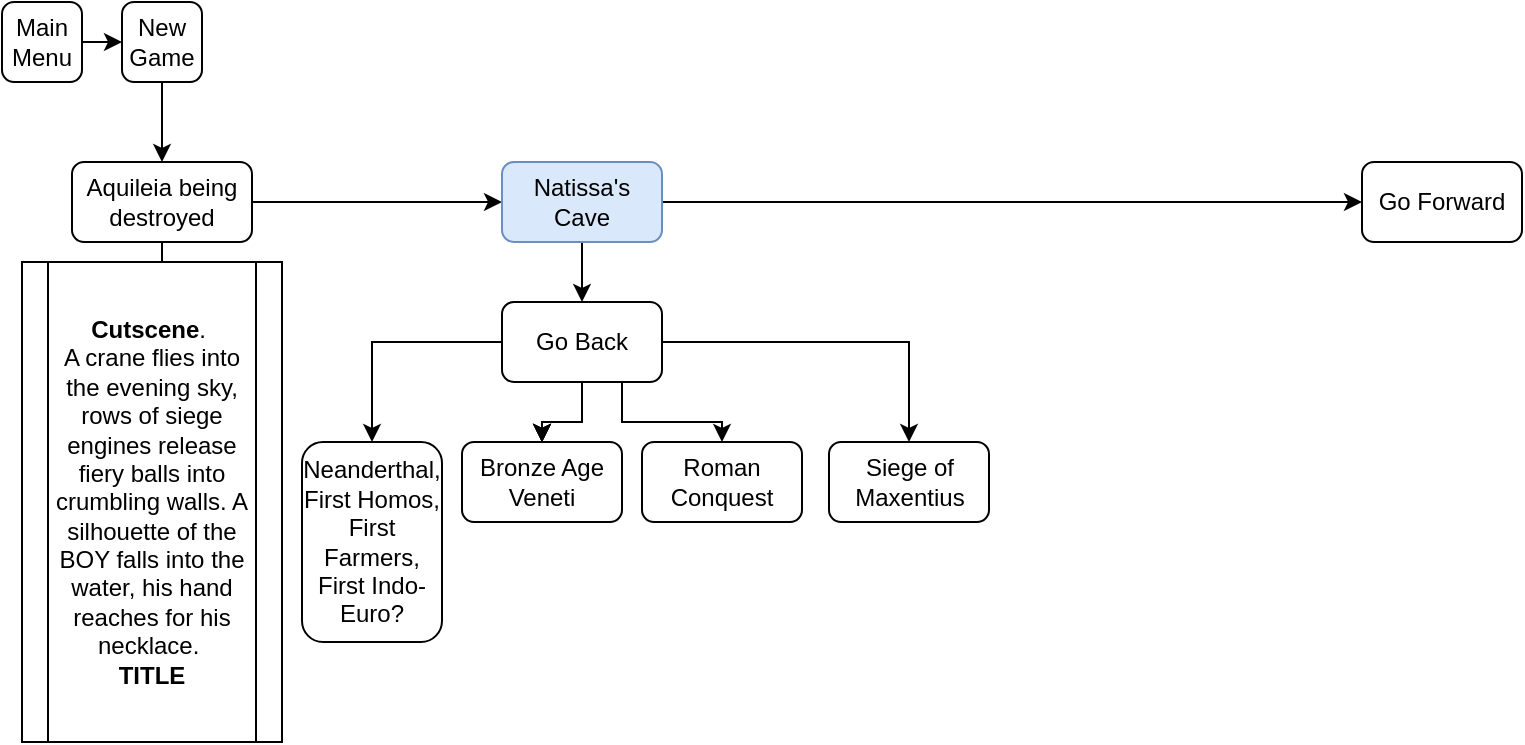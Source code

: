 <mxfile version="20.2.0" type="github" pages="2">
  <diagram id="C5RBs43oDa-KdzZeNtuy" name="Narrative">
    <mxGraphModel dx="927" dy="653" grid="1" gridSize="10" guides="1" tooltips="1" connect="1" arrows="1" fold="1" page="1" pageScale="1" pageWidth="827" pageHeight="1169" math="0" shadow="0">
      <root>
        <mxCell id="WIyWlLk6GJQsqaUBKTNV-0" />
        <mxCell id="WIyWlLk6GJQsqaUBKTNV-1" parent="WIyWlLk6GJQsqaUBKTNV-0" />
        <mxCell id="QlIHeRWrZSMJ85u70a5e-8" value="" style="edgeStyle=orthogonalEdgeStyle;rounded=0;orthogonalLoop=1;jettySize=auto;html=1;" parent="WIyWlLk6GJQsqaUBKTNV-1" source="WIyWlLk6GJQsqaUBKTNV-3" edge="1">
          <mxGeometry relative="1" as="geometry">
            <mxPoint x="60" y="20" as="targetPoint" />
          </mxGeometry>
        </mxCell>
        <mxCell id="WIyWlLk6GJQsqaUBKTNV-3" value="Main Menu" style="rounded=1;whiteSpace=wrap;html=1;fontSize=12;glass=0;strokeWidth=1;shadow=0;" parent="WIyWlLk6GJQsqaUBKTNV-1" vertex="1">
          <mxGeometry width="40" height="40" as="geometry" />
        </mxCell>
        <mxCell id="QlIHeRWrZSMJ85u70a5e-9" value="" style="edgeStyle=orthogonalEdgeStyle;rounded=0;orthogonalLoop=1;jettySize=auto;html=1;" parent="WIyWlLk6GJQsqaUBKTNV-1" source="QlIHeRWrZSMJ85u70a5e-0" target="QlIHeRWrZSMJ85u70a5e-1" edge="1">
          <mxGeometry relative="1" as="geometry" />
        </mxCell>
        <mxCell id="QlIHeRWrZSMJ85u70a5e-0" value="New Game" style="rounded=1;whiteSpace=wrap;html=1;" parent="WIyWlLk6GJQsqaUBKTNV-1" vertex="1">
          <mxGeometry x="60" width="40" height="40" as="geometry" />
        </mxCell>
        <mxCell id="siCa09k7MKSfPxcZA8U0-0" value="" style="edgeStyle=orthogonalEdgeStyle;rounded=0;orthogonalLoop=1;jettySize=auto;html=1;" edge="1" parent="WIyWlLk6GJQsqaUBKTNV-1" source="QlIHeRWrZSMJ85u70a5e-1" target="dtT_1Ptxivxi_Ox9DGaR-1">
          <mxGeometry relative="1" as="geometry" />
        </mxCell>
        <mxCell id="siCa09k7MKSfPxcZA8U0-26" style="edgeStyle=orthogonalEdgeStyle;rounded=0;orthogonalLoop=1;jettySize=auto;html=1;entryX=0;entryY=0.5;entryDx=0;entryDy=0;" edge="1" parent="WIyWlLk6GJQsqaUBKTNV-1" source="QlIHeRWrZSMJ85u70a5e-1" target="siCa09k7MKSfPxcZA8U0-1">
          <mxGeometry relative="1" as="geometry" />
        </mxCell>
        <mxCell id="QlIHeRWrZSMJ85u70a5e-1" value="Aquileia being destroyed" style="rounded=1;whiteSpace=wrap;html=1;" parent="WIyWlLk6GJQsqaUBKTNV-1" vertex="1">
          <mxGeometry x="35" y="80" width="90" height="40" as="geometry" />
        </mxCell>
        <mxCell id="dtT_1Ptxivxi_Ox9DGaR-1" value="&lt;b&gt;Cutscene&lt;/b&gt;.&amp;nbsp;&lt;br&gt;A crane flies into the evening sky, rows of siege engines release fiery balls into crumbling walls. A silhouette of the BOY falls into the water, his hand reaches for his necklace.&amp;nbsp;&lt;br&gt;&lt;b&gt;TITLE&lt;/b&gt;" style="shape=process;whiteSpace=wrap;html=1;backgroundOutline=1;" parent="WIyWlLk6GJQsqaUBKTNV-1" vertex="1">
          <mxGeometry x="10" y="130" width="130" height="240" as="geometry" />
        </mxCell>
        <mxCell id="siCa09k7MKSfPxcZA8U0-4" value="" style="edgeStyle=orthogonalEdgeStyle;rounded=0;orthogonalLoop=1;jettySize=auto;html=1;" edge="1" parent="WIyWlLk6GJQsqaUBKTNV-1" source="siCa09k7MKSfPxcZA8U0-1" target="siCa09k7MKSfPxcZA8U0-3">
          <mxGeometry relative="1" as="geometry" />
        </mxCell>
        <mxCell id="siCa09k7MKSfPxcZA8U0-6" value="" style="edgeStyle=orthogonalEdgeStyle;rounded=0;orthogonalLoop=1;jettySize=auto;html=1;" edge="1" parent="WIyWlLk6GJQsqaUBKTNV-1" source="siCa09k7MKSfPxcZA8U0-1" target="siCa09k7MKSfPxcZA8U0-5">
          <mxGeometry relative="1" as="geometry" />
        </mxCell>
        <mxCell id="siCa09k7MKSfPxcZA8U0-1" value="Natissa&#39;s Cave" style="rounded=1;whiteSpace=wrap;html=1;fillColor=#dae8fc;strokeColor=#6c8ebf;" vertex="1" parent="WIyWlLk6GJQsqaUBKTNV-1">
          <mxGeometry x="250" y="80" width="80" height="40" as="geometry" />
        </mxCell>
        <mxCell id="siCa09k7MKSfPxcZA8U0-9" value="" style="edgeStyle=orthogonalEdgeStyle;rounded=0;orthogonalLoop=1;jettySize=auto;html=1;" edge="1" parent="WIyWlLk6GJQsqaUBKTNV-1" source="siCa09k7MKSfPxcZA8U0-3" target="siCa09k7MKSfPxcZA8U0-8">
          <mxGeometry relative="1" as="geometry" />
        </mxCell>
        <mxCell id="siCa09k7MKSfPxcZA8U0-12" value="" style="edgeStyle=orthogonalEdgeStyle;rounded=0;orthogonalLoop=1;jettySize=auto;html=1;" edge="1" parent="WIyWlLk6GJQsqaUBKTNV-1" source="siCa09k7MKSfPxcZA8U0-3" target="siCa09k7MKSfPxcZA8U0-11">
          <mxGeometry relative="1" as="geometry" />
        </mxCell>
        <mxCell id="siCa09k7MKSfPxcZA8U0-15" value="" style="edgeStyle=orthogonalEdgeStyle;rounded=0;orthogonalLoop=1;jettySize=auto;html=1;" edge="1" parent="WIyWlLk6GJQsqaUBKTNV-1" source="siCa09k7MKSfPxcZA8U0-3" target="siCa09k7MKSfPxcZA8U0-11">
          <mxGeometry relative="1" as="geometry" />
        </mxCell>
        <mxCell id="siCa09k7MKSfPxcZA8U0-16" value="" style="edgeStyle=orthogonalEdgeStyle;rounded=0;orthogonalLoop=1;jettySize=auto;html=1;" edge="1" parent="WIyWlLk6GJQsqaUBKTNV-1" source="siCa09k7MKSfPxcZA8U0-3" target="siCa09k7MKSfPxcZA8U0-11">
          <mxGeometry relative="1" as="geometry" />
        </mxCell>
        <mxCell id="siCa09k7MKSfPxcZA8U0-17" value="" style="edgeStyle=orthogonalEdgeStyle;rounded=0;orthogonalLoop=1;jettySize=auto;html=1;" edge="1" parent="WIyWlLk6GJQsqaUBKTNV-1" source="siCa09k7MKSfPxcZA8U0-3" target="siCa09k7MKSfPxcZA8U0-11">
          <mxGeometry relative="1" as="geometry" />
        </mxCell>
        <mxCell id="siCa09k7MKSfPxcZA8U0-21" style="edgeStyle=orthogonalEdgeStyle;rounded=0;orthogonalLoop=1;jettySize=auto;html=1;exitX=0.75;exitY=1;exitDx=0;exitDy=0;entryX=0.5;entryY=0;entryDx=0;entryDy=0;" edge="1" parent="WIyWlLk6GJQsqaUBKTNV-1" source="siCa09k7MKSfPxcZA8U0-3" target="siCa09k7MKSfPxcZA8U0-19">
          <mxGeometry relative="1" as="geometry">
            <Array as="points">
              <mxPoint x="310" y="210" />
              <mxPoint x="360" y="210" />
            </Array>
          </mxGeometry>
        </mxCell>
        <mxCell id="siCa09k7MKSfPxcZA8U0-22" style="edgeStyle=orthogonalEdgeStyle;rounded=0;orthogonalLoop=1;jettySize=auto;html=1;entryX=0.5;entryY=0;entryDx=0;entryDy=0;" edge="1" parent="WIyWlLk6GJQsqaUBKTNV-1" source="siCa09k7MKSfPxcZA8U0-3" target="siCa09k7MKSfPxcZA8U0-20">
          <mxGeometry relative="1" as="geometry" />
        </mxCell>
        <mxCell id="siCa09k7MKSfPxcZA8U0-3" value="Go Back" style="rounded=1;whiteSpace=wrap;html=1;" vertex="1" parent="WIyWlLk6GJQsqaUBKTNV-1">
          <mxGeometry x="250" y="150" width="80" height="40" as="geometry" />
        </mxCell>
        <mxCell id="siCa09k7MKSfPxcZA8U0-5" value="Go Forward" style="rounded=1;whiteSpace=wrap;html=1;" vertex="1" parent="WIyWlLk6GJQsqaUBKTNV-1">
          <mxGeometry x="680" y="80" width="80" height="40" as="geometry" />
        </mxCell>
        <mxCell id="siCa09k7MKSfPxcZA8U0-8" value="Neanderthal, First Homos, First Farmers, First Indo-Euro?" style="rounded=1;whiteSpace=wrap;html=1;" vertex="1" parent="WIyWlLk6GJQsqaUBKTNV-1">
          <mxGeometry x="150" y="220" width="70" height="100" as="geometry" />
        </mxCell>
        <mxCell id="siCa09k7MKSfPxcZA8U0-11" value="Bronze Age Veneti" style="rounded=1;whiteSpace=wrap;html=1;" vertex="1" parent="WIyWlLk6GJQsqaUBKTNV-1">
          <mxGeometry x="230" y="220" width="80" height="40" as="geometry" />
        </mxCell>
        <mxCell id="siCa09k7MKSfPxcZA8U0-19" value="Roman Conquest" style="rounded=1;whiteSpace=wrap;html=1;" vertex="1" parent="WIyWlLk6GJQsqaUBKTNV-1">
          <mxGeometry x="320" y="220" width="80" height="40" as="geometry" />
        </mxCell>
        <mxCell id="siCa09k7MKSfPxcZA8U0-20" value="Siege of Maxentius" style="rounded=1;whiteSpace=wrap;html=1;" vertex="1" parent="WIyWlLk6GJQsqaUBKTNV-1">
          <mxGeometry x="413.5" y="220" width="80" height="40" as="geometry" />
        </mxCell>
        <mxCell id="siCa09k7MKSfPxcZA8U0-28" style="edgeStyle=orthogonalEdgeStyle;rounded=0;orthogonalLoop=1;jettySize=auto;html=1;exitX=0.5;exitY=1;exitDx=0;exitDy=0;" edge="1" parent="WIyWlLk6GJQsqaUBKTNV-1" source="siCa09k7MKSfPxcZA8U0-8" target="siCa09k7MKSfPxcZA8U0-8">
          <mxGeometry relative="1" as="geometry" />
        </mxCell>
      </root>
    </mxGraphModel>
  </diagram>
  <diagram id="B2uu8xJ1TgbT9obh7omw" name="Roman Map">
    <mxGraphModel dx="1962" dy="784" grid="1" gridSize="10" guides="1" tooltips="1" connect="1" arrows="1" fold="1" page="1" pageScale="1" pageWidth="850" pageHeight="1100" math="0" shadow="0">
      <root>
        <mxCell id="0" />
        <mxCell id="1" parent="0" />
        <mxCell id="clOwdTxzz-W7DmbXwJ2e-3" value="" style="edgeStyle=orthogonalEdgeStyle;rounded=0;orthogonalLoop=1;jettySize=auto;html=1;" parent="1" source="clOwdTxzz-W7DmbXwJ2e-1" target="clOwdTxzz-W7DmbXwJ2e-2" edge="1">
          <mxGeometry relative="1" as="geometry" />
        </mxCell>
        <mxCell id="clOwdTxzz-W7DmbXwJ2e-5" value="" style="edgeStyle=orthogonalEdgeStyle;rounded=0;orthogonalLoop=1;jettySize=auto;html=1;fillColor=#dae8fc;strokeColor=#6c8ebf;" parent="1" source="clOwdTxzz-W7DmbXwJ2e-1" target="clOwdTxzz-W7DmbXwJ2e-4" edge="1">
          <mxGeometry relative="1" as="geometry" />
        </mxCell>
        <mxCell id="9W_wP2ovWal20uhgMlAj-4" value="" style="edgeStyle=orthogonalEdgeStyle;rounded=0;orthogonalLoop=1;jettySize=auto;html=1;" edge="1" parent="1" source="clOwdTxzz-W7DmbXwJ2e-1" target="9W_wP2ovWal20uhgMlAj-3">
          <mxGeometry relative="1" as="geometry" />
        </mxCell>
        <mxCell id="wvb1_qghEQHbW65AefUx-1" value="" style="edgeStyle=orthogonalEdgeStyle;rounded=0;orthogonalLoop=1;jettySize=auto;html=1;" edge="1" parent="1" source="clOwdTxzz-W7DmbXwJ2e-1" target="9W_wP2ovWal20uhgMlAj-6">
          <mxGeometry relative="1" as="geometry" />
        </mxCell>
        <mxCell id="wvb1_qghEQHbW65AefUx-2" style="edgeStyle=orthogonalEdgeStyle;rounded=0;orthogonalLoop=1;jettySize=auto;html=1;exitX=1;exitY=0.75;exitDx=0;exitDy=0;entryX=0;entryY=0.5;entryDx=0;entryDy=0;" edge="1" parent="1" source="clOwdTxzz-W7DmbXwJ2e-1" target="clOwdTxzz-W7DmbXwJ2e-8">
          <mxGeometry relative="1" as="geometry">
            <Array as="points">
              <mxPoint x="490" y="315" />
              <mxPoint x="490" y="380" />
            </Array>
          </mxGeometry>
        </mxCell>
        <mxCell id="clOwdTxzz-W7DmbXwJ2e-1" value="Aquileia" style="rounded=1;whiteSpace=wrap;html=1;" parent="1" vertex="1">
          <mxGeometry x="360" y="270" width="120" height="60" as="geometry" />
        </mxCell>
        <mxCell id="9W_wP2ovWal20uhgMlAj-2" value="" style="edgeStyle=orthogonalEdgeStyle;rounded=0;orthogonalLoop=1;jettySize=auto;html=1;" edge="1" parent="1" source="clOwdTxzz-W7DmbXwJ2e-2" target="9W_wP2ovWal20uhgMlAj-1">
          <mxGeometry relative="1" as="geometry" />
        </mxCell>
        <mxCell id="clOwdTxzz-W7DmbXwJ2e-2" value="Ad Tricesimum&lt;span style=&quot;color: rgba(0, 0, 0, 0); font-family: monospace; font-size: 0px; text-align: start;&quot;&gt;%3CmxGraphModel%3E%3Croot%3E%3CmxCell%20id%3D%220%22%2F%3E%3CmxCell%20id%3D%221%22%20parent%3D%220%22%2F%3E%3CmxCell%20id%3D%222%22%20value%3D%22%22%20style%3D%22endArrow%3Dclassic%3Bhtml%3D1%3Brounded%3D0%3BexitX%3D1%3BexitY%3D0.5%3BexitDx%3D0%3BexitDy%3D0%3BentryX%3D0%3BentryY%3D0.5%3BentryDx%3D0%3BentryDy%3D0%3B%22%20edge%3D%221%22%20parent%3D%221%22%3E%3CmxGeometry%20width%3D%2250%22%20height%3D%2250%22%20relative%3D%221%22%20as%3D%22geometry%22%3E%3CmxPoint%20x%3D%2240%22%20y%3D%2220%22%20as%3D%22sourcePoint%22%2F%3E%3CmxPoint%20x%3D%2250%22%20y%3D%2220%22%20as%3D%22targetPoint%22%2F%3E%3C%2FmxGeometry%3E%3C%2FmxCell%3E%3C%2Froot%3E%3C%2FmxGraphModel%3E&lt;/span&gt;" style="rounded=1;whiteSpace=wrap;html=1;shadow=0;glass=0;sketch=0;" parent="1" vertex="1">
          <mxGeometry x="360" y="190" width="120" height="60" as="geometry" />
        </mxCell>
        <mxCell id="clOwdTxzz-W7DmbXwJ2e-4" value="Gradus" style="rounded=1;whiteSpace=wrap;html=1;" parent="1" vertex="1">
          <mxGeometry x="360" y="350" width="120" height="60" as="geometry" />
        </mxCell>
        <mxCell id="9W_wP2ovWal20uhgMlAj-14" value="" style="edgeStyle=orthogonalEdgeStyle;rounded=0;orthogonalLoop=1;jettySize=auto;html=1;" edge="1" parent="1" source="clOwdTxzz-W7DmbXwJ2e-7" target="9W_wP2ovWal20uhgMlAj-13">
          <mxGeometry relative="1" as="geometry" />
        </mxCell>
        <mxCell id="9W_wP2ovWal20uhgMlAj-16" value="" style="edgeStyle=orthogonalEdgeStyle;rounded=0;orthogonalLoop=1;jettySize=auto;html=1;" edge="1" parent="1" source="clOwdTxzz-W7DmbXwJ2e-7" target="9W_wP2ovWal20uhgMlAj-15">
          <mxGeometry relative="1" as="geometry" />
        </mxCell>
        <mxCell id="clOwdTxzz-W7DmbXwJ2e-7" value="Tergeste" style="rounded=1;whiteSpace=wrap;html=1;" parent="1" vertex="1">
          <mxGeometry x="640" y="350" width="120" height="60" as="geometry" />
        </mxCell>
        <mxCell id="clOwdTxzz-W7DmbXwJ2e-10" value="" style="edgeStyle=orthogonalEdgeStyle;rounded=0;orthogonalLoop=1;jettySize=auto;html=1;" parent="1" source="clOwdTxzz-W7DmbXwJ2e-8" target="clOwdTxzz-W7DmbXwJ2e-7" edge="1">
          <mxGeometry relative="1" as="geometry" />
        </mxCell>
        <mxCell id="clOwdTxzz-W7DmbXwJ2e-8" value="Timavo" style="rounded=1;whiteSpace=wrap;html=1;" parent="1" vertex="1">
          <mxGeometry x="500" y="350" width="120" height="60" as="geometry" />
        </mxCell>
        <mxCell id="9W_wP2ovWal20uhgMlAj-18" value="" style="edgeStyle=orthogonalEdgeStyle;rounded=0;orthogonalLoop=1;jettySize=auto;html=1;" edge="1" parent="1" source="9W_wP2ovWal20uhgMlAj-1" target="9W_wP2ovWal20uhgMlAj-17">
          <mxGeometry relative="1" as="geometry" />
        </mxCell>
        <mxCell id="9W_wP2ovWal20uhgMlAj-1" value="Iulium Carnicum" style="rounded=1;whiteSpace=wrap;html=1;shadow=0;glass=0;sketch=0;" vertex="1" parent="1">
          <mxGeometry x="360" y="110" width="120" height="60" as="geometry" />
        </mxCell>
        <mxCell id="wvb1_qghEQHbW65AefUx-7" value="" style="edgeStyle=orthogonalEdgeStyle;rounded=0;orthogonalLoop=1;jettySize=auto;html=1;" edge="1" parent="1" source="9W_wP2ovWal20uhgMlAj-3" target="wvb1_qghEQHbW65AefUx-6">
          <mxGeometry relative="1" as="geometry" />
        </mxCell>
        <mxCell id="9W_wP2ovWal20uhgMlAj-3" value="Iulium Concordia" style="rounded=1;whiteSpace=wrap;html=1;" vertex="1" parent="1">
          <mxGeometry x="220" y="270" width="120" height="60" as="geometry" />
        </mxCell>
        <mxCell id="9W_wP2ovWal20uhgMlAj-5" value="" style="endArrow=classic;html=1;rounded=0;" edge="1" parent="1">
          <mxGeometry width="50" height="50" relative="1" as="geometry">
            <mxPoint x="420" y="260" as="sourcePoint" />
            <mxPoint x="500" y="220" as="targetPoint" />
            <Array as="points">
              <mxPoint x="480" y="260" />
              <mxPoint x="490" y="220" />
            </Array>
          </mxGeometry>
        </mxCell>
        <mxCell id="9W_wP2ovWal20uhgMlAj-8" value="" style="edgeStyle=orthogonalEdgeStyle;rounded=0;orthogonalLoop=1;jettySize=auto;html=1;" edge="1" parent="1" source="9W_wP2ovWal20uhgMlAj-6" target="9W_wP2ovWal20uhgMlAj-7">
          <mxGeometry relative="1" as="geometry" />
        </mxCell>
        <mxCell id="9W_wP2ovWal20uhgMlAj-6" value="Emona" style="rounded=1;whiteSpace=wrap;html=1;shadow=0;glass=0;sketch=0;" vertex="1" parent="1">
          <mxGeometry x="500" y="270" width="120" height="60" as="geometry" />
        </mxCell>
        <mxCell id="9W_wP2ovWal20uhgMlAj-7" value="Celeia" style="rounded=1;whiteSpace=wrap;html=1;shadow=0;glass=0;sketch=0;" vertex="1" parent="1">
          <mxGeometry x="640" y="270" width="120" height="60" as="geometry" />
        </mxCell>
        <mxCell id="9W_wP2ovWal20uhgMlAj-9" value="" style="endArrow=classic;html=1;rounded=0;" edge="1" parent="1">
          <mxGeometry width="50" height="50" relative="1" as="geometry">
            <mxPoint x="420" y="180" as="sourcePoint" />
            <mxPoint x="500" y="140" as="targetPoint" />
            <Array as="points">
              <mxPoint x="480" y="180" />
              <mxPoint x="490" y="140" />
            </Array>
          </mxGeometry>
        </mxCell>
        <mxCell id="9W_wP2ovWal20uhgMlAj-12" value="" style="edgeStyle=orthogonalEdgeStyle;rounded=0;orthogonalLoop=1;jettySize=auto;html=1;" edge="1" parent="1" source="9W_wP2ovWal20uhgMlAj-10" target="9W_wP2ovWal20uhgMlAj-11">
          <mxGeometry relative="1" as="geometry" />
        </mxCell>
        <mxCell id="9W_wP2ovWal20uhgMlAj-10" value="Santicum" style="rounded=1;whiteSpace=wrap;html=1;shadow=0;glass=0;sketch=0;" vertex="1" parent="1">
          <mxGeometry x="500" y="110" width="120" height="60" as="geometry" />
        </mxCell>
        <mxCell id="9W_wP2ovWal20uhgMlAj-11" value="Virunum" style="rounded=1;whiteSpace=wrap;html=1;shadow=0;glass=0;sketch=0;" vertex="1" parent="1">
          <mxGeometry x="640" y="110" width="120" height="60" as="geometry" />
        </mxCell>
        <mxCell id="9W_wP2ovWal20uhgMlAj-13" value="Pola" style="rounded=1;whiteSpace=wrap;html=1;" vertex="1" parent="1">
          <mxGeometry x="640" y="430" width="120" height="60" as="geometry" />
        </mxCell>
        <mxCell id="9W_wP2ovWal20uhgMlAj-15" value="Senia" style="rounded=1;whiteSpace=wrap;html=1;" vertex="1" parent="1">
          <mxGeometry x="780" y="350" width="120" height="60" as="geometry" />
        </mxCell>
        <mxCell id="9W_wP2ovWal20uhgMlAj-17" value="Aguntum" style="rounded=1;whiteSpace=wrap;html=1;shadow=0;glass=0;sketch=0;" vertex="1" parent="1">
          <mxGeometry x="360" y="30" width="120" height="60" as="geometry" />
        </mxCell>
        <mxCell id="9W_wP2ovWal20uhgMlAj-22" value="" style="edgeStyle=orthogonalEdgeStyle;rounded=0;orthogonalLoop=1;jettySize=auto;html=1;" edge="1" parent="1" source="9W_wP2ovWal20uhgMlAj-19" target="9W_wP2ovWal20uhgMlAj-21">
          <mxGeometry relative="1" as="geometry" />
        </mxCell>
        <mxCell id="Gy3Ge9O5edk8q-6pUK51-3" style="edgeStyle=orthogonalEdgeStyle;rounded=0;orthogonalLoop=1;jettySize=auto;html=1;exitX=0.75;exitY=1;exitDx=0;exitDy=0;entryX=0;entryY=0.5;entryDx=0;entryDy=0;fillColor=#dae8fc;strokeColor=#6c8ebf;" edge="1" parent="1" source="9W_wP2ovWal20uhgMlAj-19" target="Gy3Ge9O5edk8q-6pUK51-1">
          <mxGeometry relative="1" as="geometry" />
        </mxCell>
        <mxCell id="9W_wP2ovWal20uhgMlAj-19" value="Altinum" style="rounded=1;whiteSpace=wrap;html=1;" vertex="1" parent="1">
          <mxGeometry x="-60" y="270" width="120" height="60" as="geometry" />
        </mxCell>
        <mxCell id="9W_wP2ovWal20uhgMlAj-21" value="Patavium" style="rounded=1;whiteSpace=wrap;html=1;" vertex="1" parent="1">
          <mxGeometry x="-210" y="270" width="120" height="60" as="geometry" />
        </mxCell>
        <mxCell id="9W_wP2ovWal20uhgMlAj-23" value="" style="endArrow=classic;html=1;rounded=0;" edge="1" parent="1">
          <mxGeometry width="50" height="50" relative="1" as="geometry">
            <mxPoint x="-70" y="300" as="sourcePoint" />
            <mxPoint x="-70" y="350" as="targetPoint" />
          </mxGeometry>
        </mxCell>
        <mxCell id="9W_wP2ovWal20uhgMlAj-26" value="" style="edgeStyle=orthogonalEdgeStyle;rounded=0;orthogonalLoop=1;jettySize=auto;html=1;" edge="1" parent="1" source="9W_wP2ovWal20uhgMlAj-24" target="9W_wP2ovWal20uhgMlAj-25">
          <mxGeometry relative="1" as="geometry" />
        </mxCell>
        <mxCell id="9W_wP2ovWal20uhgMlAj-24" value="Atria" style="rounded=1;whiteSpace=wrap;html=1;" vertex="1" parent="1">
          <mxGeometry x="-130" y="350" width="120" height="60" as="geometry" />
        </mxCell>
        <mxCell id="9W_wP2ovWal20uhgMlAj-25" value="Ravenna" style="rounded=1;whiteSpace=wrap;html=1;" vertex="1" parent="1">
          <mxGeometry x="-130" y="430" width="120" height="60" as="geometry" />
        </mxCell>
        <mxCell id="wvb1_qghEQHbW65AefUx-4" value="Forum Iuli" style="rounded=1;whiteSpace=wrap;html=1;shadow=0;glass=0;sketch=0;" vertex="1" parent="1">
          <mxGeometry x="500" y="190" width="120" height="60" as="geometry" />
        </mxCell>
        <mxCell id="wvb1_qghEQHbW65AefUx-8" value="" style="edgeStyle=orthogonalEdgeStyle;rounded=0;orthogonalLoop=1;jettySize=auto;html=1;" edge="1" parent="1" source="wvb1_qghEQHbW65AefUx-6" target="9W_wP2ovWal20uhgMlAj-19">
          <mxGeometry relative="1" as="geometry" />
        </mxCell>
        <mxCell id="Gy3Ge9O5edk8q-6pUK51-2" value="" style="edgeStyle=orthogonalEdgeStyle;rounded=0;orthogonalLoop=1;jettySize=auto;html=1;fillColor=#dae8fc;strokeColor=#6c8ebf;" edge="1" parent="1" source="wvb1_qghEQHbW65AefUx-6" target="Gy3Ge9O5edk8q-6pUK51-1">
          <mxGeometry relative="1" as="geometry" />
        </mxCell>
        <mxCell id="wvb1_qghEQHbW65AefUx-6" value="Opitergium" style="rounded=1;whiteSpace=wrap;html=1;" vertex="1" parent="1">
          <mxGeometry x="80" y="270" width="120" height="60" as="geometry" />
        </mxCell>
        <mxCell id="Gy3Ge9O5edk8q-6pUK51-1" value="Heraclia, Equilio, Torcello, Maiorbo" style="rounded=1;whiteSpace=wrap;html=1;" vertex="1" parent="1">
          <mxGeometry x="80" y="410" width="120" height="60" as="geometry" />
        </mxCell>
      </root>
    </mxGraphModel>
  </diagram>
</mxfile>
